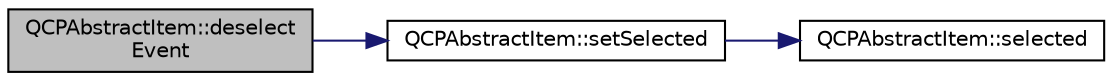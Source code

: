 digraph "QCPAbstractItem::deselectEvent"
{
 // LATEX_PDF_SIZE
  edge [fontname="Helvetica",fontsize="10",labelfontname="Helvetica",labelfontsize="10"];
  node [fontname="Helvetica",fontsize="10",shape=record];
  rankdir="LR";
  Node1 [label="QCPAbstractItem::deselect\lEvent",height=0.2,width=0.4,color="black", fillcolor="grey75", style="filled", fontcolor="black",tooltip=" "];
  Node1 -> Node2 [color="midnightblue",fontsize="10",style="solid",fontname="Helvetica"];
  Node2 [label="QCPAbstractItem::setSelected",height=0.2,width=0.4,color="black", fillcolor="white", style="filled",URL="$classQCPAbstractItem.html#a203de94ad586cc44d16c9565f49d3378",tooltip=" "];
  Node2 -> Node3 [color="midnightblue",fontsize="10",style="solid",fontname="Helvetica"];
  Node3 [label="QCPAbstractItem::selected",height=0.2,width=0.4,color="black", fillcolor="white", style="filled",URL="$classQCPAbstractItem.html#aa069fba320a13639f119f82ad29ead96",tooltip=" "];
}
